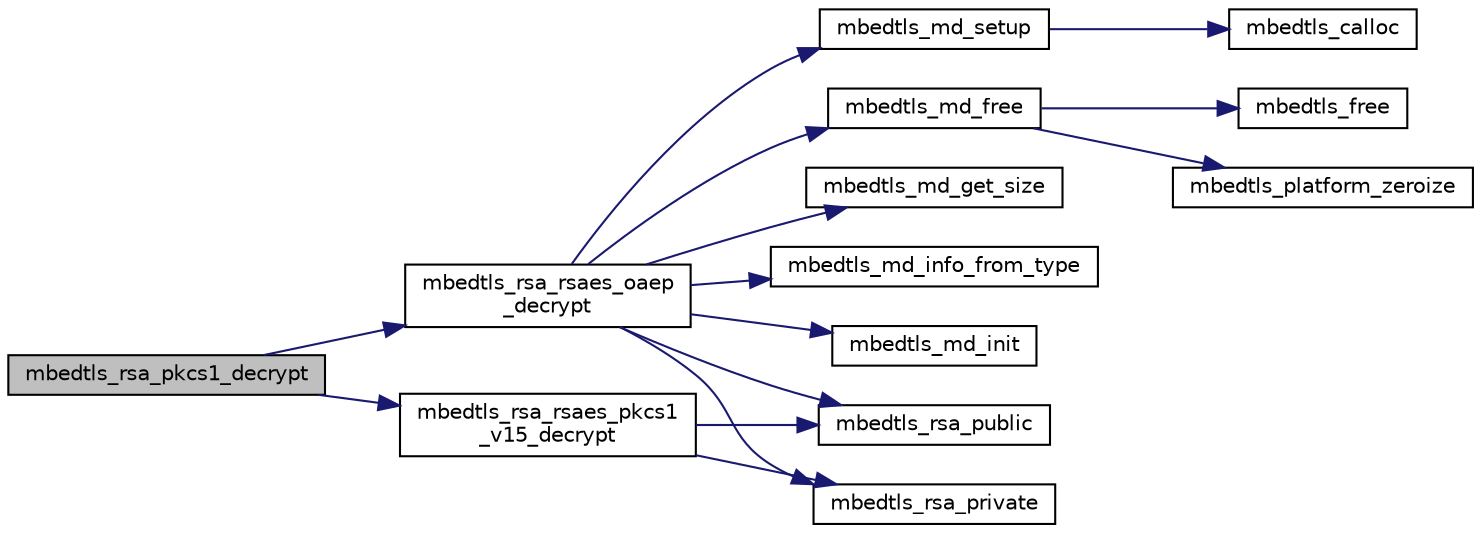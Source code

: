 digraph "mbedtls_rsa_pkcs1_decrypt"
{
 // LATEX_PDF_SIZE
  edge [fontname="Helvetica",fontsize="10",labelfontname="Helvetica",labelfontsize="10"];
  node [fontname="Helvetica",fontsize="10",shape=record];
  rankdir="LR";
  Node1 [label="mbedtls_rsa_pkcs1_decrypt",height=0.2,width=0.4,color="black", fillcolor="grey75", style="filled", fontcolor="black",tooltip="This function performs an RSA operation, then removes the message padding."];
  Node1 -> Node2 [color="midnightblue",fontsize="10",style="solid",fontname="Helvetica"];
  Node2 [label="mbedtls_rsa_rsaes_oaep\l_decrypt",height=0.2,width=0.4,color="black", fillcolor="white", style="filled",URL="$d1/d81/rsa_8c.html#afe0ea987f1d1627cc86137e5b1595da8",tooltip="This function performs a PKCS#1 v2.1 OAEP decryption operation (RSAES-OAEP-DECRYPT)."];
  Node2 -> Node3 [color="midnightblue",fontsize="10",style="solid",fontname="Helvetica"];
  Node3 [label="mbedtls_md_free",height=0.2,width=0.4,color="black", fillcolor="white", style="filled",URL="$d1/d7e/md_8c.html#af3248ddb6ad05035292fa92ac4af2587",tooltip="This function clears the internal structure of ctx and frees any embedded internal structure,..."];
  Node3 -> Node4 [color="midnightblue",fontsize="10",style="solid",fontname="Helvetica"];
  Node4 [label="mbedtls_free",height=0.2,width=0.4,color="black", fillcolor="white", style="filled",URL="$dc/d3f/platform_8c.html#a5aeffbc9179142d77ef35d3266d5fc4d",tooltip=" "];
  Node3 -> Node5 [color="midnightblue",fontsize="10",style="solid",fontname="Helvetica"];
  Node5 [label="mbedtls_platform_zeroize",height=0.2,width=0.4,color="black", fillcolor="white", style="filled",URL="$dd/dde/platform__util_8c.html#aa4e36b2c1c58d8ad89e1e11b6ebea2d9",tooltip="Securely zeroize a buffer."];
  Node2 -> Node6 [color="midnightblue",fontsize="10",style="solid",fontname="Helvetica"];
  Node6 [label="mbedtls_md_get_size",height=0.2,width=0.4,color="black", fillcolor="white", style="filled",URL="$d1/d7e/md_8c.html#ae20f4ddcf2bbf2e59cafc6fab8c993d6",tooltip="This function extracts the message-digest size from the message-digest information structure."];
  Node2 -> Node7 [color="midnightblue",fontsize="10",style="solid",fontname="Helvetica"];
  Node7 [label="mbedtls_md_info_from_type",height=0.2,width=0.4,color="black", fillcolor="white", style="filled",URL="$d1/d7e/md_8c.html#aca53b51e0c8eb0e07c7eb4a3e6acfa0d",tooltip="This function returns the message-digest information associated with the given digest type."];
  Node2 -> Node8 [color="midnightblue",fontsize="10",style="solid",fontname="Helvetica"];
  Node8 [label="mbedtls_md_init",height=0.2,width=0.4,color="black", fillcolor="white", style="filled",URL="$d1/d7e/md_8c.html#ad8b02927ca10552e3cbf293fa8c10e24",tooltip="This function initializes a message-digest context without binding it to a particular message-digest ..."];
  Node2 -> Node9 [color="midnightblue",fontsize="10",style="solid",fontname="Helvetica"];
  Node9 [label="mbedtls_md_setup",height=0.2,width=0.4,color="black", fillcolor="white", style="filled",URL="$d1/d7e/md_8c.html#a1b858111212997b90bd7d2c71010a7ec",tooltip="This function selects the message digest algorithm to use, and allocates internal structures."];
  Node9 -> Node10 [color="midnightblue",fontsize="10",style="solid",fontname="Helvetica"];
  Node10 [label="mbedtls_calloc",height=0.2,width=0.4,color="black", fillcolor="white", style="filled",URL="$dc/d3f/platform_8c.html#a065dcb25fe2c4492a910bec761400ebe",tooltip=" "];
  Node2 -> Node11 [color="midnightblue",fontsize="10",style="solid",fontname="Helvetica"];
  Node11 [label="mbedtls_rsa_private",height=0.2,width=0.4,color="black", fillcolor="white", style="filled",URL="$d1/d81/rsa_8c.html#a3e016741ddaa354916ade4d48e9a0965",tooltip="This function performs an RSA private key operation."];
  Node2 -> Node12 [color="midnightblue",fontsize="10",style="solid",fontname="Helvetica"];
  Node12 [label="mbedtls_rsa_public",height=0.2,width=0.4,color="black", fillcolor="white", style="filled",URL="$d1/d81/rsa_8c.html#a9db0f76aff9a6ce179b6fbe329bf5569",tooltip="This function performs an RSA public key operation."];
  Node1 -> Node13 [color="midnightblue",fontsize="10",style="solid",fontname="Helvetica"];
  Node13 [label="mbedtls_rsa_rsaes_pkcs1\l_v15_decrypt",height=0.2,width=0.4,color="black", fillcolor="white", style="filled",URL="$d1/d81/rsa_8c.html#a57b7b96e1dbb900bb42cc2e1704e051b",tooltip="This function performs a PKCS#1 v1.5 decryption operation (RSAES-PKCS1-v1_5-DECRYPT)."];
  Node13 -> Node11 [color="midnightblue",fontsize="10",style="solid",fontname="Helvetica"];
  Node13 -> Node12 [color="midnightblue",fontsize="10",style="solid",fontname="Helvetica"];
}
